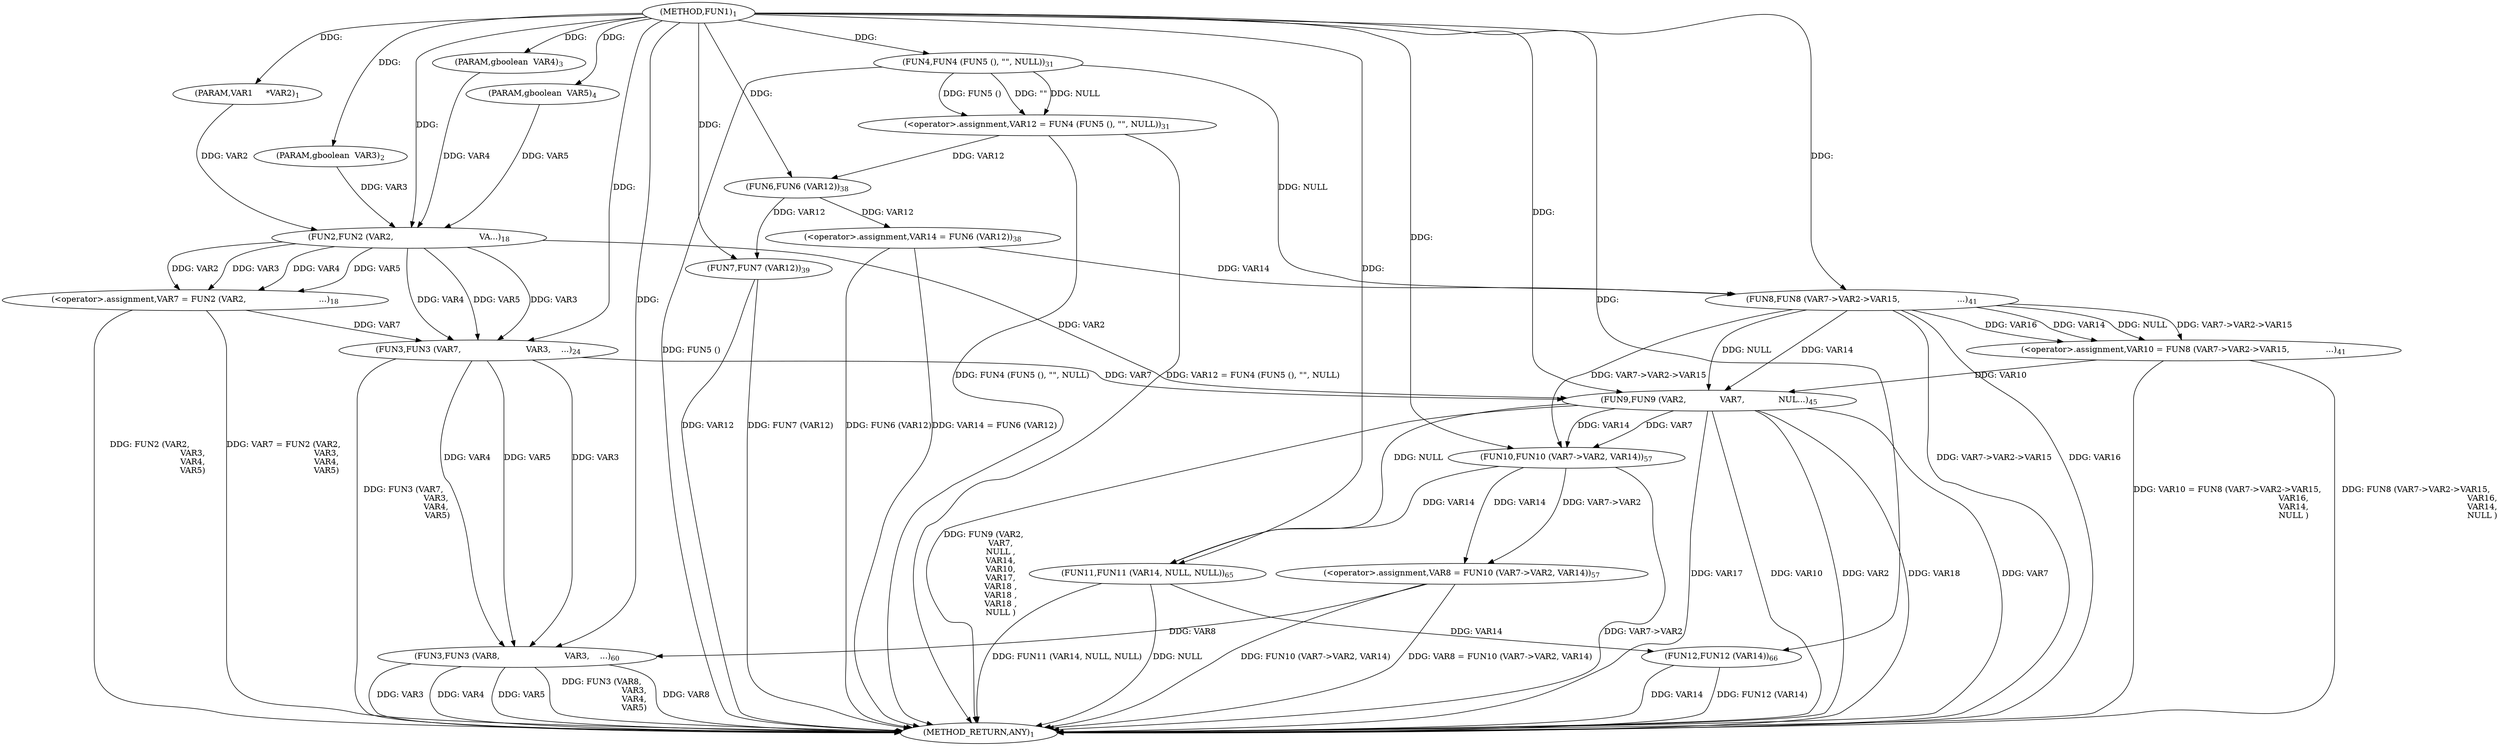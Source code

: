 digraph "FUN1" {  
"8" [label = <(METHOD,FUN1)<SUB>1</SUB>> ]
"83" [label = <(METHOD_RETURN,ANY)<SUB>1</SUB>> ]
"9" [label = <(PARAM,VAR1     *VAR2)<SUB>1</SUB>> ]
"10" [label = <(PARAM,gboolean  VAR3)<SUB>2</SUB>> ]
"11" [label = <(PARAM,gboolean  VAR4)<SUB>3</SUB>> ]
"12" [label = <(PARAM,gboolean  VAR5)<SUB>4</SUB>> ]
"19" [label = <(&lt;operator&gt;.assignment,VAR7 = FUN2 (VAR2,
                            ...)<SUB>18</SUB>> ]
"26" [label = <(FUN3,FUN3 (VAR7,
                         VAR3,
    ...)<SUB>24</SUB>> ]
"31" [label = <(&lt;operator&gt;.assignment,VAR12 = FUN4 (FUN5 (), &quot;&quot;, NULL))<SUB>31</SUB>> ]
"37" [label = <(&lt;operator&gt;.assignment,VAR14 = FUN6 (VAR12))<SUB>38</SUB>> ]
"41" [label = <(FUN7,FUN7 (VAR12))<SUB>39</SUB>> ]
"43" [label = <(&lt;operator&gt;.assignment,VAR10 = FUN8 (VAR7-&gt;VAR2-&gt;VAR15,
              ...)<SUB>41</SUB>> ]
"54" [label = <(FUN9,FUN9 (VAR2,
             VAR7,
             NUL...)<SUB>45</SUB>> ]
"65" [label = <(&lt;operator&gt;.assignment,VAR8 = FUN10 (VAR7-&gt;VAR2, VAR14))<SUB>57</SUB>> ]
"72" [label = <(FUN3,FUN3 (VAR8,
                         VAR3,
    ...)<SUB>60</SUB>> ]
"77" [label = <(FUN11,FUN11 (VAR14, NULL, NULL))<SUB>65</SUB>> ]
"81" [label = <(FUN12,FUN12 (VAR14))<SUB>66</SUB>> ]
"21" [label = <(FUN2,FUN2 (VAR2,
                                 VA...)<SUB>18</SUB>> ]
"33" [label = <(FUN4,FUN4 (FUN5 (), &quot;&quot;, NULL))<SUB>31</SUB>> ]
"39" [label = <(FUN6,FUN6 (VAR12))<SUB>38</SUB>> ]
"45" [label = <(FUN8,FUN8 (VAR7-&gt;VAR2-&gt;VAR15,
                      ...)<SUB>41</SUB>> ]
"67" [label = <(FUN10,FUN10 (VAR7-&gt;VAR2, VAR14))<SUB>57</SUB>> ]
  "19" -> "83"  [ label = "DDG: FUN2 (VAR2,
                                 VAR3,
                                 VAR4,
                                 VAR5)"] 
  "19" -> "83"  [ label = "DDG: VAR7 = FUN2 (VAR2,
                                 VAR3,
                                 VAR4,
                                 VAR5)"] 
  "26" -> "83"  [ label = "DDG: FUN3 (VAR7,
                         VAR3,
                         VAR4,
                          VAR5)"] 
  "33" -> "83"  [ label = "DDG: FUN5 ()"] 
  "31" -> "83"  [ label = "DDG: FUN4 (FUN5 (), &quot;&quot;, NULL)"] 
  "31" -> "83"  [ label = "DDG: VAR12 = FUN4 (FUN5 (), &quot;&quot;, NULL)"] 
  "37" -> "83"  [ label = "DDG: FUN6 (VAR12)"] 
  "37" -> "83"  [ label = "DDG: VAR14 = FUN6 (VAR12)"] 
  "41" -> "83"  [ label = "DDG: VAR12"] 
  "41" -> "83"  [ label = "DDG: FUN7 (VAR12)"] 
  "45" -> "83"  [ label = "DDG: VAR7-&gt;VAR2-&gt;VAR15"] 
  "43" -> "83"  [ label = "DDG: FUN8 (VAR7-&gt;VAR2-&gt;VAR15,
                                                   VAR16,
                                                   VAR14,
                                                   NULL )"] 
  "43" -> "83"  [ label = "DDG: VAR10 = FUN8 (VAR7-&gt;VAR2-&gt;VAR15,
                                                   VAR16,
                                                   VAR14,
                                                   NULL )"] 
  "54" -> "83"  [ label = "DDG: VAR2"] 
  "54" -> "83"  [ label = "DDG: VAR7"] 
  "54" -> "83"  [ label = "DDG: VAR10"] 
  "54" -> "83"  [ label = "DDG: VAR18"] 
  "54" -> "83"  [ label = "DDG: FUN9 (VAR2,
             VAR7,
             NULL ,
             VAR14,
             VAR10,
             VAR17,
             VAR18 ,
             VAR18 ,
             VAR18 ,
             NULL )"] 
  "67" -> "83"  [ label = "DDG: VAR7-&gt;VAR2"] 
  "65" -> "83"  [ label = "DDG: FUN10 (VAR7-&gt;VAR2, VAR14)"] 
  "65" -> "83"  [ label = "DDG: VAR8 = FUN10 (VAR7-&gt;VAR2, VAR14)"] 
  "72" -> "83"  [ label = "DDG: VAR8"] 
  "72" -> "83"  [ label = "DDG: VAR3"] 
  "72" -> "83"  [ label = "DDG: VAR4"] 
  "72" -> "83"  [ label = "DDG: VAR5"] 
  "72" -> "83"  [ label = "DDG: FUN3 (VAR8,
                         VAR3,
                         VAR4,
                         VAR5)"] 
  "77" -> "83"  [ label = "DDG: NULL"] 
  "77" -> "83"  [ label = "DDG: FUN11 (VAR14, NULL, NULL)"] 
  "81" -> "83"  [ label = "DDG: VAR14"] 
  "81" -> "83"  [ label = "DDG: FUN12 (VAR14)"] 
  "45" -> "83"  [ label = "DDG: VAR16"] 
  "54" -> "83"  [ label = "DDG: VAR17"] 
  "8" -> "9"  [ label = "DDG: "] 
  "8" -> "10"  [ label = "DDG: "] 
  "8" -> "11"  [ label = "DDG: "] 
  "8" -> "12"  [ label = "DDG: "] 
  "21" -> "19"  [ label = "DDG: VAR2"] 
  "21" -> "19"  [ label = "DDG: VAR3"] 
  "21" -> "19"  [ label = "DDG: VAR4"] 
  "21" -> "19"  [ label = "DDG: VAR5"] 
  "33" -> "31"  [ label = "DDG: FUN5 ()"] 
  "33" -> "31"  [ label = "DDG: &quot;&quot;"] 
  "33" -> "31"  [ label = "DDG: NULL"] 
  "39" -> "37"  [ label = "DDG: VAR12"] 
  "45" -> "43"  [ label = "DDG: VAR7-&gt;VAR2-&gt;VAR15"] 
  "45" -> "43"  [ label = "DDG: VAR16"] 
  "45" -> "43"  [ label = "DDG: VAR14"] 
  "45" -> "43"  [ label = "DDG: NULL"] 
  "67" -> "65"  [ label = "DDG: VAR7-&gt;VAR2"] 
  "67" -> "65"  [ label = "DDG: VAR14"] 
  "19" -> "26"  [ label = "DDG: VAR7"] 
  "8" -> "26"  [ label = "DDG: "] 
  "21" -> "26"  [ label = "DDG: VAR3"] 
  "21" -> "26"  [ label = "DDG: VAR4"] 
  "21" -> "26"  [ label = "DDG: VAR5"] 
  "39" -> "41"  [ label = "DDG: VAR12"] 
  "8" -> "41"  [ label = "DDG: "] 
  "21" -> "54"  [ label = "DDG: VAR2"] 
  "8" -> "54"  [ label = "DDG: "] 
  "26" -> "54"  [ label = "DDG: VAR7"] 
  "45" -> "54"  [ label = "DDG: NULL"] 
  "45" -> "54"  [ label = "DDG: VAR14"] 
  "43" -> "54"  [ label = "DDG: VAR10"] 
  "65" -> "72"  [ label = "DDG: VAR8"] 
  "8" -> "72"  [ label = "DDG: "] 
  "26" -> "72"  [ label = "DDG: VAR3"] 
  "26" -> "72"  [ label = "DDG: VAR4"] 
  "26" -> "72"  [ label = "DDG: VAR5"] 
  "67" -> "77"  [ label = "DDG: VAR14"] 
  "8" -> "77"  [ label = "DDG: "] 
  "54" -> "77"  [ label = "DDG: NULL"] 
  "77" -> "81"  [ label = "DDG: VAR14"] 
  "8" -> "81"  [ label = "DDG: "] 
  "9" -> "21"  [ label = "DDG: VAR2"] 
  "8" -> "21"  [ label = "DDG: "] 
  "10" -> "21"  [ label = "DDG: VAR3"] 
  "11" -> "21"  [ label = "DDG: VAR4"] 
  "12" -> "21"  [ label = "DDG: VAR5"] 
  "8" -> "33"  [ label = "DDG: "] 
  "31" -> "39"  [ label = "DDG: VAR12"] 
  "8" -> "39"  [ label = "DDG: "] 
  "8" -> "45"  [ label = "DDG: "] 
  "37" -> "45"  [ label = "DDG: VAR14"] 
  "33" -> "45"  [ label = "DDG: NULL"] 
  "45" -> "67"  [ label = "DDG: VAR7-&gt;VAR2-&gt;VAR15"] 
  "54" -> "67"  [ label = "DDG: VAR7"] 
  "54" -> "67"  [ label = "DDG: VAR14"] 
  "8" -> "67"  [ label = "DDG: "] 
}
